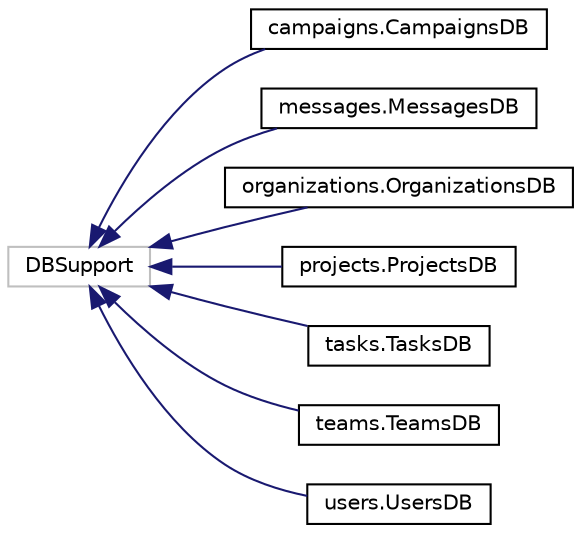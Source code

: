 digraph "Graphical Class Hierarchy"
{
 // LATEX_PDF_SIZE
  edge [fontname="Helvetica",fontsize="10",labelfontname="Helvetica",labelfontsize="10"];
  node [fontname="Helvetica",fontsize="10",shape=record];
  rankdir="LR";
  Node12 [label="DBSupport",height=0.2,width=0.4,color="grey75", fillcolor="white", style="filled",tooltip=" "];
  Node12 -> Node0 [dir="back",color="midnightblue",fontsize="10",style="solid",fontname="Helvetica"];
  Node0 [label="campaigns.CampaignsDB",height=0.2,width=0.4,color="black", fillcolor="white", style="filled",URL="$classcampaigns_1_1CampaignsDB.html",tooltip=" "];
  Node12 -> Node14 [dir="back",color="midnightblue",fontsize="10",style="solid",fontname="Helvetica"];
  Node14 [label="messages.MessagesDB",height=0.2,width=0.4,color="black", fillcolor="white", style="filled",URL="$classmessages_1_1MessagesDB.html",tooltip=" "];
  Node12 -> Node15 [dir="back",color="midnightblue",fontsize="10",style="solid",fontname="Helvetica"];
  Node15 [label="organizations.OrganizationsDB",height=0.2,width=0.4,color="black", fillcolor="white", style="filled",URL="$classorganizations_1_1OrganizationsDB.html",tooltip=" "];
  Node12 -> Node16 [dir="back",color="midnightblue",fontsize="10",style="solid",fontname="Helvetica"];
  Node16 [label="projects.ProjectsDB",height=0.2,width=0.4,color="black", fillcolor="white", style="filled",URL="$classprojects_1_1ProjectsDB.html",tooltip=" "];
  Node12 -> Node17 [dir="back",color="midnightblue",fontsize="10",style="solid",fontname="Helvetica"];
  Node17 [label="tasks.TasksDB",height=0.2,width=0.4,color="black", fillcolor="white", style="filled",URL="$classtasks_1_1TasksDB.html",tooltip=" "];
  Node12 -> Node18 [dir="back",color="midnightblue",fontsize="10",style="solid",fontname="Helvetica"];
  Node18 [label="teams.TeamsDB",height=0.2,width=0.4,color="black", fillcolor="white", style="filled",URL="$classteams_1_1TeamsDB.html",tooltip=" "];
  Node12 -> Node19 [dir="back",color="midnightblue",fontsize="10",style="solid",fontname="Helvetica"];
  Node19 [label="users.UsersDB",height=0.2,width=0.4,color="black", fillcolor="white", style="filled",URL="$classusers_1_1UsersDB.html",tooltip=" "];
}
